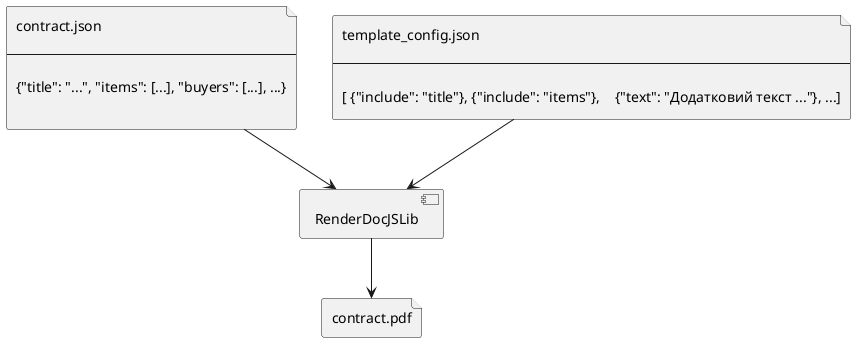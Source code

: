 @startuml



file contract.json [
    contract.json

    ----

    {"title": "...", "items": [...], "buyers": [...], ...}

]
file template_config.json [
    template_config.json

    ---

    [ {"include": "title"}, {"include": "items"},\
    {"text": "Додатковий текст ..."}, ...]
]


component RenderDocJSLib

contract.json -d-> RenderDocJSLib
template_config.json -d-> RenderDocJSLib


file contract.pdf

RenderDocJSLib -d-> contract.pdf


@enduml
